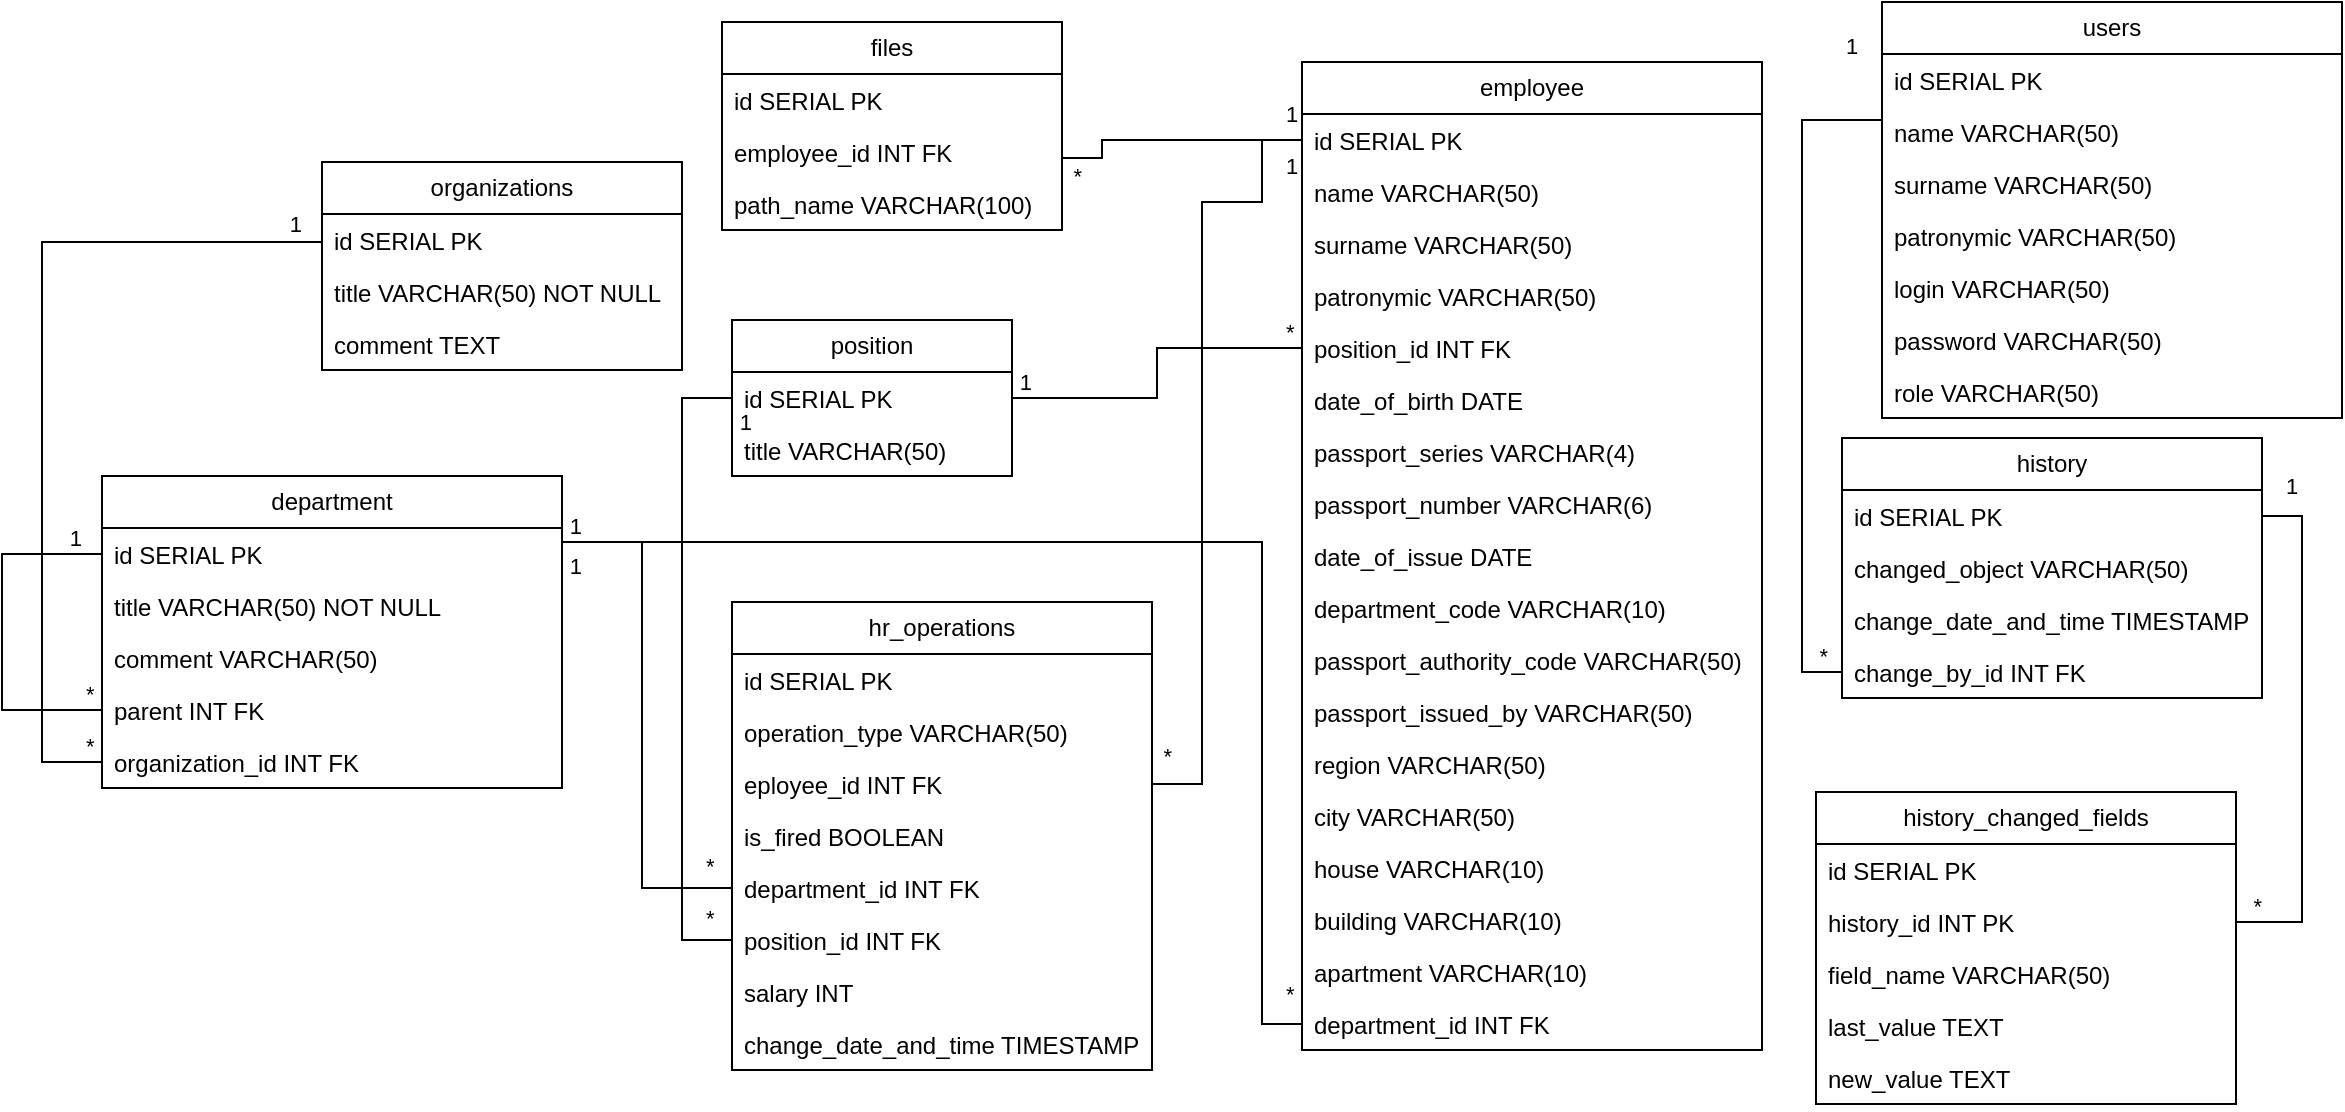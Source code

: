 <mxfile version="24.8.4">
  <diagram id="Q3700qw2erzk5v5Ac9q-" name="Страница — 2">
    <mxGraphModel dx="3894" dy="3296" grid="1" gridSize="10" guides="1" tooltips="1" connect="1" arrows="1" fold="1" page="1" pageScale="1" pageWidth="827" pageHeight="1169" math="0" shadow="0">
      <root>
        <mxCell id="0" />
        <mxCell id="1" parent="0" />
        <mxCell id="ljMkYENFZzZCaW7aI6AF-1" value="organizations" style="swimlane;fontStyle=0;childLayout=stackLayout;horizontal=1;startSize=26;fillColor=none;horizontalStack=0;resizeParent=1;resizeParentMax=0;resizeLast=0;collapsible=1;marginBottom=0;whiteSpace=wrap;html=1;" parent="1" vertex="1">
          <mxGeometry x="-1170" y="-1790" width="180" height="104" as="geometry" />
        </mxCell>
        <mxCell id="ljMkYENFZzZCaW7aI6AF-2" value="id SERIAL PK" style="text;strokeColor=none;fillColor=none;align=left;verticalAlign=top;spacingLeft=4;spacingRight=4;overflow=hidden;rotatable=0;points=[[0,0.5],[1,0.5]];portConstraint=eastwest;whiteSpace=wrap;html=1;" parent="ljMkYENFZzZCaW7aI6AF-1" vertex="1">
          <mxGeometry y="26" width="180" height="26" as="geometry" />
        </mxCell>
        <mxCell id="ljMkYENFZzZCaW7aI6AF-3" value="title VARCHAR(50) NOT NULL" style="text;strokeColor=none;fillColor=none;align=left;verticalAlign=top;spacingLeft=4;spacingRight=4;overflow=hidden;rotatable=0;points=[[0,0.5],[1,0.5]];portConstraint=eastwest;whiteSpace=wrap;html=1;" parent="ljMkYENFZzZCaW7aI6AF-1" vertex="1">
          <mxGeometry y="52" width="180" height="26" as="geometry" />
        </mxCell>
        <mxCell id="ljMkYENFZzZCaW7aI6AF-4" value="comment TEXT" style="text;strokeColor=none;fillColor=none;align=left;verticalAlign=top;spacingLeft=4;spacingRight=4;overflow=hidden;rotatable=0;points=[[0,0.5],[1,0.5]];portConstraint=eastwest;whiteSpace=wrap;html=1;" parent="ljMkYENFZzZCaW7aI6AF-1" vertex="1">
          <mxGeometry y="78" width="180" height="26" as="geometry" />
        </mxCell>
        <mxCell id="ljMkYENFZzZCaW7aI6AF-5" value="department" style="swimlane;fontStyle=0;childLayout=stackLayout;horizontal=1;startSize=26;fillColor=none;horizontalStack=0;resizeParent=1;resizeParentMax=0;resizeLast=0;collapsible=1;marginBottom=0;whiteSpace=wrap;html=1;" parent="1" vertex="1">
          <mxGeometry x="-1280" y="-1633" width="230" height="156" as="geometry" />
        </mxCell>
        <mxCell id="ljMkYENFZzZCaW7aI6AF-6" value="id SERIAL PK" style="text;strokeColor=none;fillColor=none;align=left;verticalAlign=top;spacingLeft=4;spacingRight=4;overflow=hidden;rotatable=0;points=[[0,0.5],[1,0.5]];portConstraint=eastwest;whiteSpace=wrap;html=1;" parent="ljMkYENFZzZCaW7aI6AF-5" vertex="1">
          <mxGeometry y="26" width="230" height="26" as="geometry" />
        </mxCell>
        <mxCell id="ljMkYENFZzZCaW7aI6AF-7" value="title VARCHAR(50) NOT NULL" style="text;strokeColor=none;fillColor=none;align=left;verticalAlign=top;spacingLeft=4;spacingRight=4;overflow=hidden;rotatable=0;points=[[0,0.5],[1,0.5]];portConstraint=eastwest;whiteSpace=wrap;html=1;" parent="ljMkYENFZzZCaW7aI6AF-5" vertex="1">
          <mxGeometry y="52" width="230" height="26" as="geometry" />
        </mxCell>
        <mxCell id="ljMkYENFZzZCaW7aI6AF-8" value="comment VARCHAR(50)&amp;nbsp;" style="text;strokeColor=none;fillColor=none;align=left;verticalAlign=top;spacingLeft=4;spacingRight=4;overflow=hidden;rotatable=0;points=[[0,0.5],[1,0.5]];portConstraint=eastwest;whiteSpace=wrap;html=1;" parent="ljMkYENFZzZCaW7aI6AF-5" vertex="1">
          <mxGeometry y="78" width="230" height="26" as="geometry" />
        </mxCell>
        <mxCell id="ljMkYENFZzZCaW7aI6AF-9" value="parent INT FK" style="text;strokeColor=none;fillColor=none;align=left;verticalAlign=top;spacingLeft=4;spacingRight=4;overflow=hidden;rotatable=0;points=[[0,0.5],[1,0.5]];portConstraint=eastwest;whiteSpace=wrap;html=1;" parent="ljMkYENFZzZCaW7aI6AF-5" vertex="1">
          <mxGeometry y="104" width="230" height="26" as="geometry" />
        </mxCell>
        <mxCell id="ljMkYENFZzZCaW7aI6AF-10" value="organization_id INT F&lt;span style=&quot;background-color: initial;&quot;&gt;K&lt;/span&gt;" style="text;strokeColor=none;fillColor=none;align=left;verticalAlign=top;spacingLeft=4;spacingRight=4;overflow=hidden;rotatable=0;points=[[0,0.5],[1,0.5]];portConstraint=eastwest;whiteSpace=wrap;html=1;" parent="ljMkYENFZzZCaW7aI6AF-5" vertex="1">
          <mxGeometry y="130" width="230" height="26" as="geometry" />
        </mxCell>
        <mxCell id="ljMkYENFZzZCaW7aI6AF-136" value="" style="endArrow=none;html=1;edgeStyle=orthogonalEdgeStyle;rounded=0;exitX=0;exitY=0.5;exitDx=0;exitDy=0;entryX=0;entryY=0.5;entryDx=0;entryDy=0;" parent="ljMkYENFZzZCaW7aI6AF-5" source="ljMkYENFZzZCaW7aI6AF-9" target="ljMkYENFZzZCaW7aI6AF-6" edge="1">
          <mxGeometry relative="1" as="geometry">
            <mxPoint x="-110.03" y="174" as="sourcePoint" />
            <mxPoint x="-40" y="-220" as="targetPoint" />
            <Array as="points">
              <mxPoint x="-50" y="117" />
              <mxPoint x="-50" y="39" />
            </Array>
          </mxGeometry>
        </mxCell>
        <mxCell id="ljMkYENFZzZCaW7aI6AF-137" value="*" style="edgeLabel;resizable=0;html=1;align=left;verticalAlign=bottom;" parent="ljMkYENFZzZCaW7aI6AF-136" connectable="0" vertex="1">
          <mxGeometry x="-1" relative="1" as="geometry">
            <mxPoint x="-10" as="offset" />
          </mxGeometry>
        </mxCell>
        <mxCell id="ljMkYENFZzZCaW7aI6AF-138" value="1" style="edgeLabel;resizable=0;html=1;align=right;verticalAlign=bottom;" parent="ljMkYENFZzZCaW7aI6AF-136" connectable="0" vertex="1">
          <mxGeometry x="1" relative="1" as="geometry">
            <mxPoint x="-10" as="offset" />
          </mxGeometry>
        </mxCell>
        <mxCell id="ljMkYENFZzZCaW7aI6AF-11" value="position" style="swimlane;fontStyle=0;childLayout=stackLayout;horizontal=1;startSize=26;fillColor=none;horizontalStack=0;resizeParent=1;resizeParentMax=0;resizeLast=0;collapsible=1;marginBottom=0;whiteSpace=wrap;html=1;" parent="1" vertex="1">
          <mxGeometry x="-965" y="-1711" width="140" height="78" as="geometry" />
        </mxCell>
        <mxCell id="ljMkYENFZzZCaW7aI6AF-12" value="id SERIAL PK" style="text;strokeColor=none;fillColor=none;align=left;verticalAlign=top;spacingLeft=4;spacingRight=4;overflow=hidden;rotatable=0;points=[[0,0.5],[1,0.5]];portConstraint=eastwest;whiteSpace=wrap;html=1;" parent="ljMkYENFZzZCaW7aI6AF-11" vertex="1">
          <mxGeometry y="26" width="140" height="26" as="geometry" />
        </mxCell>
        <mxCell id="ljMkYENFZzZCaW7aI6AF-13" value="title VARCHAR(50)" style="text;strokeColor=none;fillColor=none;align=left;verticalAlign=top;spacingLeft=4;spacingRight=4;overflow=hidden;rotatable=0;points=[[0,0.5],[1,0.5]];portConstraint=eastwest;whiteSpace=wrap;html=1;" parent="ljMkYENFZzZCaW7aI6AF-11" vertex="1">
          <mxGeometry y="52" width="140" height="26" as="geometry" />
        </mxCell>
        <mxCell id="ljMkYENFZzZCaW7aI6AF-14" value="employee" style="swimlane;fontStyle=0;childLayout=stackLayout;horizontal=1;startSize=26;fillColor=none;horizontalStack=0;resizeParent=1;resizeParentMax=0;resizeLast=0;collapsible=1;marginBottom=0;whiteSpace=wrap;html=1;" parent="1" vertex="1">
          <mxGeometry x="-680" y="-1840" width="230" height="494" as="geometry" />
        </mxCell>
        <mxCell id="ljMkYENFZzZCaW7aI6AF-15" value="id SERIAL PK" style="text;strokeColor=none;fillColor=none;align=left;verticalAlign=top;spacingLeft=4;spacingRight=4;overflow=hidden;rotatable=0;points=[[0,0.5],[1,0.5]];portConstraint=eastwest;whiteSpace=wrap;html=1;" parent="ljMkYENFZzZCaW7aI6AF-14" vertex="1">
          <mxGeometry y="26" width="230" height="26" as="geometry" />
        </mxCell>
        <mxCell id="ljMkYENFZzZCaW7aI6AF-17" value="name VARCHAR(50)" style="text;strokeColor=none;fillColor=none;align=left;verticalAlign=top;spacingLeft=4;spacingRight=4;overflow=hidden;rotatable=0;points=[[0,0.5],[1,0.5]];portConstraint=eastwest;whiteSpace=wrap;html=1;" parent="ljMkYENFZzZCaW7aI6AF-14" vertex="1">
          <mxGeometry y="52" width="230" height="26" as="geometry" />
        </mxCell>
        <mxCell id="ljMkYENFZzZCaW7aI6AF-16" value="surname VARCHAR(50)" style="text;strokeColor=none;fillColor=none;align=left;verticalAlign=top;spacingLeft=4;spacingRight=4;overflow=hidden;rotatable=0;points=[[0,0.5],[1,0.5]];portConstraint=eastwest;whiteSpace=wrap;html=1;" parent="ljMkYENFZzZCaW7aI6AF-14" vertex="1">
          <mxGeometry y="78" width="230" height="26" as="geometry" />
        </mxCell>
        <mxCell id="ljMkYENFZzZCaW7aI6AF-18" value="patronymic VARCHAR(50)" style="text;strokeColor=none;fillColor=none;align=left;verticalAlign=top;spacingLeft=4;spacingRight=4;overflow=hidden;rotatable=0;points=[[0,0.5],[1,0.5]];portConstraint=eastwest;whiteSpace=wrap;html=1;" parent="ljMkYENFZzZCaW7aI6AF-14" vertex="1">
          <mxGeometry y="104" width="230" height="26" as="geometry" />
        </mxCell>
        <mxCell id="ljMkYENFZzZCaW7aI6AF-19" value="position_id INT FK" style="text;strokeColor=none;fillColor=none;align=left;verticalAlign=top;spacingLeft=4;spacingRight=4;overflow=hidden;rotatable=0;points=[[0,0.5],[1,0.5]];portConstraint=eastwest;whiteSpace=wrap;html=1;" parent="ljMkYENFZzZCaW7aI6AF-14" vertex="1">
          <mxGeometry y="130" width="230" height="26" as="geometry" />
        </mxCell>
        <mxCell id="ljMkYENFZzZCaW7aI6AF-20" value="date_of_birth DATE" style="text;strokeColor=none;fillColor=none;align=left;verticalAlign=top;spacingLeft=4;spacingRight=4;overflow=hidden;rotatable=0;points=[[0,0.5],[1,0.5]];portConstraint=eastwest;whiteSpace=wrap;html=1;" parent="ljMkYENFZzZCaW7aI6AF-14" vertex="1">
          <mxGeometry y="156" width="230" height="26" as="geometry" />
        </mxCell>
        <mxCell id="ljMkYENFZzZCaW7aI6AF-21" value="passport_series VARCHAR(4)" style="text;strokeColor=none;fillColor=none;align=left;verticalAlign=top;spacingLeft=4;spacingRight=4;overflow=hidden;rotatable=0;points=[[0,0.5],[1,0.5]];portConstraint=eastwest;whiteSpace=wrap;html=1;" parent="ljMkYENFZzZCaW7aI6AF-14" vertex="1">
          <mxGeometry y="182" width="230" height="26" as="geometry" />
        </mxCell>
        <mxCell id="ljMkYENFZzZCaW7aI6AF-22" value="passport_number VARCHAR(6)" style="text;strokeColor=none;fillColor=none;align=left;verticalAlign=top;spacingLeft=4;spacingRight=4;overflow=hidden;rotatable=0;points=[[0,0.5],[1,0.5]];portConstraint=eastwest;whiteSpace=wrap;html=1;" parent="ljMkYENFZzZCaW7aI6AF-14" vertex="1">
          <mxGeometry y="208" width="230" height="26" as="geometry" />
        </mxCell>
        <mxCell id="ljMkYENFZzZCaW7aI6AF-23" value="date_of_issue DATE" style="text;strokeColor=none;fillColor=none;align=left;verticalAlign=top;spacingLeft=4;spacingRight=4;overflow=hidden;rotatable=0;points=[[0,0.5],[1,0.5]];portConstraint=eastwest;whiteSpace=wrap;html=1;" parent="ljMkYENFZzZCaW7aI6AF-14" vertex="1">
          <mxGeometry y="234" width="230" height="26" as="geometry" />
        </mxCell>
        <mxCell id="ljMkYENFZzZCaW7aI6AF-24" value="department_code VARCHAR(10)" style="text;strokeColor=none;fillColor=none;align=left;verticalAlign=top;spacingLeft=4;spacingRight=4;overflow=hidden;rotatable=0;points=[[0,0.5],[1,0.5]];portConstraint=eastwest;whiteSpace=wrap;html=1;" parent="ljMkYENFZzZCaW7aI6AF-14" vertex="1">
          <mxGeometry y="260" width="230" height="26" as="geometry" />
        </mxCell>
        <mxCell id="ljMkYENFZzZCaW7aI6AF-25" value="passport_authority_code VARCHAR(50)" style="text;strokeColor=none;fillColor=none;align=left;verticalAlign=top;spacingLeft=4;spacingRight=4;overflow=hidden;rotatable=0;points=[[0,0.5],[1,0.5]];portConstraint=eastwest;whiteSpace=wrap;html=1;" parent="ljMkYENFZzZCaW7aI6AF-14" vertex="1">
          <mxGeometry y="286" width="230" height="26" as="geometry" />
        </mxCell>
        <mxCell id="ljMkYENFZzZCaW7aI6AF-26" value="passport_issued_by VARCHAR(50)" style="text;strokeColor=none;fillColor=none;align=left;verticalAlign=top;spacingLeft=4;spacingRight=4;overflow=hidden;rotatable=0;points=[[0,0.5],[1,0.5]];portConstraint=eastwest;whiteSpace=wrap;html=1;" parent="ljMkYENFZzZCaW7aI6AF-14" vertex="1">
          <mxGeometry y="312" width="230" height="26" as="geometry" />
        </mxCell>
        <mxCell id="ljMkYENFZzZCaW7aI6AF-27" value="region VARCHAR(50)" style="text;strokeColor=none;fillColor=none;align=left;verticalAlign=top;spacingLeft=4;spacingRight=4;overflow=hidden;rotatable=0;points=[[0,0.5],[1,0.5]];portConstraint=eastwest;whiteSpace=wrap;html=1;" parent="ljMkYENFZzZCaW7aI6AF-14" vertex="1">
          <mxGeometry y="338" width="230" height="26" as="geometry" />
        </mxCell>
        <mxCell id="ljMkYENFZzZCaW7aI6AF-28" value="city VARCHAR(50)" style="text;strokeColor=none;fillColor=none;align=left;verticalAlign=top;spacingLeft=4;spacingRight=4;overflow=hidden;rotatable=0;points=[[0,0.5],[1,0.5]];portConstraint=eastwest;whiteSpace=wrap;html=1;" parent="ljMkYENFZzZCaW7aI6AF-14" vertex="1">
          <mxGeometry y="364" width="230" height="26" as="geometry" />
        </mxCell>
        <mxCell id="ljMkYENFZzZCaW7aI6AF-29" value="house VARCHAR(10)" style="text;strokeColor=none;fillColor=none;align=left;verticalAlign=top;spacingLeft=4;spacingRight=4;overflow=hidden;rotatable=0;points=[[0,0.5],[1,0.5]];portConstraint=eastwest;whiteSpace=wrap;html=1;" parent="ljMkYENFZzZCaW7aI6AF-14" vertex="1">
          <mxGeometry y="390" width="230" height="26" as="geometry" />
        </mxCell>
        <mxCell id="ljMkYENFZzZCaW7aI6AF-30" value="building VARCHAR(10)" style="text;strokeColor=none;fillColor=none;align=left;verticalAlign=top;spacingLeft=4;spacingRight=4;overflow=hidden;rotatable=0;points=[[0,0.5],[1,0.5]];portConstraint=eastwest;whiteSpace=wrap;html=1;" parent="ljMkYENFZzZCaW7aI6AF-14" vertex="1">
          <mxGeometry y="416" width="230" height="26" as="geometry" />
        </mxCell>
        <mxCell id="ljMkYENFZzZCaW7aI6AF-31" value="apartment VARCHAR(10)" style="text;strokeColor=none;fillColor=none;align=left;verticalAlign=top;spacingLeft=4;spacingRight=4;overflow=hidden;rotatable=0;points=[[0,0.5],[1,0.5]];portConstraint=eastwest;whiteSpace=wrap;html=1;" parent="ljMkYENFZzZCaW7aI6AF-14" vertex="1">
          <mxGeometry y="442" width="230" height="26" as="geometry" />
        </mxCell>
        <mxCell id="ljMkYENFZzZCaW7aI6AF-33" value="department_id INT FK" style="text;strokeColor=none;fillColor=none;align=left;verticalAlign=top;spacingLeft=4;spacingRight=4;overflow=hidden;rotatable=0;points=[[0,0.5],[1,0.5]];portConstraint=eastwest;whiteSpace=wrap;html=1;" parent="ljMkYENFZzZCaW7aI6AF-14" vertex="1">
          <mxGeometry y="468" width="230" height="26" as="geometry" />
        </mxCell>
        <mxCell id="ljMkYENFZzZCaW7aI6AF-36" value="hr_operations" style="swimlane;fontStyle=0;childLayout=stackLayout;horizontal=1;startSize=26;fillColor=none;horizontalStack=0;resizeParent=1;resizeParentMax=0;resizeLast=0;collapsible=1;marginBottom=0;whiteSpace=wrap;html=1;" parent="1" vertex="1">
          <mxGeometry x="-965" y="-1570" width="210" height="234" as="geometry" />
        </mxCell>
        <mxCell id="ljMkYENFZzZCaW7aI6AF-37" value="id SERIAL PK" style="text;strokeColor=none;fillColor=none;align=left;verticalAlign=top;spacingLeft=4;spacingRight=4;overflow=hidden;rotatable=0;points=[[0,0.5],[1,0.5]];portConstraint=eastwest;whiteSpace=wrap;html=1;" parent="ljMkYENFZzZCaW7aI6AF-36" vertex="1">
          <mxGeometry y="26" width="210" height="26" as="geometry" />
        </mxCell>
        <mxCell id="ljMkYENFZzZCaW7aI6AF-140" value="operation_type VARCHAR(50)" style="text;strokeColor=none;fillColor=none;align=left;verticalAlign=top;spacingLeft=4;spacingRight=4;overflow=hidden;rotatable=0;points=[[0,0.5],[1,0.5]];portConstraint=eastwest;whiteSpace=wrap;html=1;" parent="ljMkYENFZzZCaW7aI6AF-36" vertex="1">
          <mxGeometry y="52" width="210" height="26" as="geometry" />
        </mxCell>
        <mxCell id="fJwojF4uo3lJMWS2JPwV-10" value="eployee_id INT FK" style="text;strokeColor=none;fillColor=none;align=left;verticalAlign=top;spacingLeft=4;spacingRight=4;overflow=hidden;rotatable=0;points=[[0,0.5],[1,0.5]];portConstraint=eastwest;whiteSpace=wrap;html=1;" parent="ljMkYENFZzZCaW7aI6AF-36" vertex="1">
          <mxGeometry y="78" width="210" height="26" as="geometry" />
        </mxCell>
        <mxCell id="fJwojF4uo3lJMWS2JPwV-16" value="is_fired BOOLEAN" style="text;strokeColor=none;fillColor=none;align=left;verticalAlign=top;spacingLeft=4;spacingRight=4;overflow=hidden;rotatable=0;points=[[0,0.5],[1,0.5]];portConstraint=eastwest;whiteSpace=wrap;html=1;" parent="ljMkYENFZzZCaW7aI6AF-36" vertex="1">
          <mxGeometry y="104" width="210" height="26" as="geometry" />
        </mxCell>
        <mxCell id="ljMkYENFZzZCaW7aI6AF-94" value="department_id INT F&lt;span style=&quot;background-color: initial;&quot;&gt;K&lt;/span&gt;" style="text;strokeColor=none;fillColor=none;align=left;verticalAlign=top;spacingLeft=4;spacingRight=4;overflow=hidden;rotatable=0;points=[[0,0.5],[1,0.5]];portConstraint=eastwest;whiteSpace=wrap;html=1;" parent="ljMkYENFZzZCaW7aI6AF-36" vertex="1">
          <mxGeometry y="130" width="210" height="26" as="geometry" />
        </mxCell>
        <mxCell id="fJwojF4uo3lJMWS2JPwV-8" value="position_id INT F&lt;span style=&quot;background-color: initial;&quot;&gt;K&lt;/span&gt;" style="text;strokeColor=none;fillColor=none;align=left;verticalAlign=top;spacingLeft=4;spacingRight=4;overflow=hidden;rotatable=0;points=[[0,0.5],[1,0.5]];portConstraint=eastwest;whiteSpace=wrap;html=1;" parent="ljMkYENFZzZCaW7aI6AF-36" vertex="1">
          <mxGeometry y="156" width="210" height="26" as="geometry" />
        </mxCell>
        <mxCell id="fJwojF4uo3lJMWS2JPwV-9" value="salary INT" style="text;strokeColor=none;fillColor=none;align=left;verticalAlign=top;spacingLeft=4;spacingRight=4;overflow=hidden;rotatable=0;points=[[0,0.5],[1,0.5]];portConstraint=eastwest;whiteSpace=wrap;html=1;" parent="ljMkYENFZzZCaW7aI6AF-36" vertex="1">
          <mxGeometry y="182" width="210" height="26" as="geometry" />
        </mxCell>
        <mxCell id="fJwojF4uo3lJMWS2JPwV-13" value="" style="endArrow=none;html=1;edgeStyle=orthogonalEdgeStyle;rounded=0;exitX=0;exitY=0.5;exitDx=0;exitDy=0;" parent="ljMkYENFZzZCaW7aI6AF-36" source="ljMkYENFZzZCaW7aI6AF-94" edge="1">
          <mxGeometry relative="1" as="geometry">
            <mxPoint x="255" y="443" as="sourcePoint" />
            <mxPoint x="-85" y="-30" as="targetPoint" />
            <Array as="points">
              <mxPoint x="-45" y="143" />
              <mxPoint x="-45" y="-30" />
            </Array>
          </mxGeometry>
        </mxCell>
        <mxCell id="fJwojF4uo3lJMWS2JPwV-14" value="*" style="edgeLabel;resizable=0;html=1;align=left;verticalAlign=bottom;" parent="fJwojF4uo3lJMWS2JPwV-13" connectable="0" vertex="1">
          <mxGeometry x="-1" relative="1" as="geometry">
            <mxPoint x="-15" y="-3" as="offset" />
          </mxGeometry>
        </mxCell>
        <mxCell id="fJwojF4uo3lJMWS2JPwV-15" value="1" style="edgeLabel;resizable=0;html=1;align=right;verticalAlign=bottom;" parent="fJwojF4uo3lJMWS2JPwV-13" connectable="0" vertex="1">
          <mxGeometry x="1" relative="1" as="geometry">
            <mxPoint x="10" y="20" as="offset" />
          </mxGeometry>
        </mxCell>
        <mxCell id="fJwojF4uo3lJMWS2JPwV-11" value="change_date_and_time TIMESTAMP" style="text;strokeColor=none;fillColor=none;align=left;verticalAlign=top;spacingLeft=4;spacingRight=4;overflow=hidden;rotatable=0;points=[[0,0.5],[1,0.5]];portConstraint=eastwest;whiteSpace=wrap;html=1;" parent="ljMkYENFZzZCaW7aI6AF-36" vertex="1">
          <mxGeometry y="208" width="210" height="26" as="geometry" />
        </mxCell>
        <mxCell id="ljMkYENFZzZCaW7aI6AF-42" value="files" style="swimlane;fontStyle=0;childLayout=stackLayout;horizontal=1;startSize=26;fillColor=none;horizontalStack=0;resizeParent=1;resizeParentMax=0;resizeLast=0;collapsible=1;marginBottom=0;whiteSpace=wrap;html=1;" parent="1" vertex="1">
          <mxGeometry x="-970" y="-1860" width="170" height="104" as="geometry" />
        </mxCell>
        <mxCell id="ljMkYENFZzZCaW7aI6AF-43" value="id SERIAL PK" style="text;strokeColor=none;fillColor=none;align=left;verticalAlign=top;spacingLeft=4;spacingRight=4;overflow=hidden;rotatable=0;points=[[0,0.5],[1,0.5]];portConstraint=eastwest;whiteSpace=wrap;html=1;" parent="ljMkYENFZzZCaW7aI6AF-42" vertex="1">
          <mxGeometry y="26" width="170" height="26" as="geometry" />
        </mxCell>
        <mxCell id="ljMkYENFZzZCaW7aI6AF-44" value="employee_id INT FK" style="text;strokeColor=none;fillColor=none;align=left;verticalAlign=top;spacingLeft=4;spacingRight=4;overflow=hidden;rotatable=0;points=[[0,0.5],[1,0.5]];portConstraint=eastwest;whiteSpace=wrap;html=1;" parent="ljMkYENFZzZCaW7aI6AF-42" vertex="1">
          <mxGeometry y="52" width="170" height="26" as="geometry" />
        </mxCell>
        <mxCell id="ljMkYENFZzZCaW7aI6AF-142" value="path_name VARCHAR(100)&amp;nbsp;" style="text;strokeColor=none;fillColor=none;align=left;verticalAlign=top;spacingLeft=4;spacingRight=4;overflow=hidden;rotatable=0;points=[[0,0.5],[1,0.5]];portConstraint=eastwest;whiteSpace=wrap;html=1;" parent="ljMkYENFZzZCaW7aI6AF-42" vertex="1">
          <mxGeometry y="78" width="170" height="26" as="geometry" />
        </mxCell>
        <mxCell id="ljMkYENFZzZCaW7aI6AF-45" value="history" style="swimlane;fontStyle=0;childLayout=stackLayout;horizontal=1;startSize=26;fillColor=none;horizontalStack=0;resizeParent=1;resizeParentMax=0;resizeLast=0;collapsible=1;marginBottom=0;whiteSpace=wrap;html=1;direction=east;" parent="1" vertex="1">
          <mxGeometry x="-410" y="-1652" width="210" height="130" as="geometry" />
        </mxCell>
        <mxCell id="ljMkYENFZzZCaW7aI6AF-46" value="id SERIAL PK" style="text;strokeColor=none;fillColor=none;align=left;verticalAlign=top;spacingLeft=4;spacingRight=4;overflow=hidden;rotatable=0;points=[[0,0.5],[1,0.5]];portConstraint=eastwest;whiteSpace=wrap;html=1;" parent="ljMkYENFZzZCaW7aI6AF-45" vertex="1">
          <mxGeometry y="26" width="210" height="26" as="geometry" />
        </mxCell>
        <mxCell id="ljMkYENFZzZCaW7aI6AF-143" value="changed_object VARCHAR(50)" style="text;strokeColor=none;fillColor=none;align=left;verticalAlign=top;spacingLeft=4;spacingRight=4;overflow=hidden;rotatable=0;points=[[0,0.5],[1,0.5]];portConstraint=eastwest;whiteSpace=wrap;html=1;" parent="ljMkYENFZzZCaW7aI6AF-45" vertex="1">
          <mxGeometry y="52" width="210" height="26" as="geometry" />
        </mxCell>
        <mxCell id="ljMkYENFZzZCaW7aI6AF-47" value="change_date_and_time TIMESTAMP" style="text;strokeColor=none;fillColor=none;align=left;verticalAlign=top;spacingLeft=4;spacingRight=4;overflow=hidden;rotatable=0;points=[[0,0.5],[1,0.5]];portConstraint=eastwest;whiteSpace=wrap;html=1;" parent="ljMkYENFZzZCaW7aI6AF-45" vertex="1">
          <mxGeometry y="78" width="210" height="26" as="geometry" />
        </mxCell>
        <mxCell id="ljMkYENFZzZCaW7aI6AF-48" value="change_by_id INT FK" style="text;strokeColor=none;fillColor=none;align=left;verticalAlign=top;spacingLeft=4;spacingRight=4;overflow=hidden;rotatable=0;points=[[0,0.5],[1,0.5]];portConstraint=eastwest;whiteSpace=wrap;html=1;" parent="ljMkYENFZzZCaW7aI6AF-45" vertex="1">
          <mxGeometry y="104" width="210" height="26" as="geometry" />
        </mxCell>
        <mxCell id="ljMkYENFZzZCaW7aI6AF-59" value="" style="endArrow=none;html=1;edgeStyle=orthogonalEdgeStyle;rounded=0;exitX=0;exitY=0.5;exitDx=0;exitDy=0;entryX=1;entryY=0.5;entryDx=0;entryDy=0;" parent="1" source="ljMkYENFZzZCaW7aI6AF-19" target="ljMkYENFZzZCaW7aI6AF-12" edge="1">
          <mxGeometry relative="1" as="geometry">
            <mxPoint x="-1010" y="-1725" as="sourcePoint" />
            <mxPoint x="-800" y="-1840" as="targetPoint" />
          </mxGeometry>
        </mxCell>
        <mxCell id="ljMkYENFZzZCaW7aI6AF-60" value="*" style="edgeLabel;resizable=0;html=1;align=left;verticalAlign=bottom;" parent="ljMkYENFZzZCaW7aI6AF-59" connectable="0" vertex="1">
          <mxGeometry x="-1" relative="1" as="geometry">
            <mxPoint x="-10" as="offset" />
          </mxGeometry>
        </mxCell>
        <mxCell id="ljMkYENFZzZCaW7aI6AF-61" value="1" style="edgeLabel;resizable=0;html=1;align=right;verticalAlign=bottom;" parent="ljMkYENFZzZCaW7aI6AF-59" connectable="0" vertex="1">
          <mxGeometry x="1" relative="1" as="geometry">
            <mxPoint x="10" as="offset" />
          </mxGeometry>
        </mxCell>
        <mxCell id="ljMkYENFZzZCaW7aI6AF-71" value="" style="endArrow=none;html=1;edgeStyle=orthogonalEdgeStyle;rounded=0;exitX=0;exitY=0.5;exitDx=0;exitDy=0;entryX=1;entryY=0.5;entryDx=0;entryDy=0;" parent="1" source="ljMkYENFZzZCaW7aI6AF-33" target="ljMkYENFZzZCaW7aI6AF-6" edge="1">
          <mxGeometry relative="1" as="geometry">
            <mxPoint x="-870" y="-1573" as="sourcePoint" />
            <mxPoint x="-970" y="-1570" as="targetPoint" />
            <Array as="points">
              <mxPoint x="-700" y="-1359" />
              <mxPoint x="-700" y="-1600" />
              <mxPoint x="-1050" y="-1600" />
            </Array>
          </mxGeometry>
        </mxCell>
        <mxCell id="ljMkYENFZzZCaW7aI6AF-72" value="*" style="edgeLabel;resizable=0;html=1;align=left;verticalAlign=bottom;" parent="ljMkYENFZzZCaW7aI6AF-71" connectable="0" vertex="1">
          <mxGeometry x="-1" relative="1" as="geometry">
            <mxPoint x="-10" y="-7" as="offset" />
          </mxGeometry>
        </mxCell>
        <mxCell id="ljMkYENFZzZCaW7aI6AF-73" value="1" style="edgeLabel;resizable=0;html=1;align=right;verticalAlign=bottom;" parent="ljMkYENFZzZCaW7aI6AF-71" connectable="0" vertex="1">
          <mxGeometry x="1" relative="1" as="geometry">
            <mxPoint x="10" y="-6" as="offset" />
          </mxGeometry>
        </mxCell>
        <mxCell id="ljMkYENFZzZCaW7aI6AF-83" value="" style="endArrow=none;html=1;edgeStyle=orthogonalEdgeStyle;rounded=0;entryX=0;entryY=0.5;entryDx=0;entryDy=0;exitX=0;exitY=0.5;exitDx=0;exitDy=0;" parent="1" source="ljMkYENFZzZCaW7aI6AF-10" target="ljMkYENFZzZCaW7aI6AF-2" edge="1">
          <mxGeometry relative="1" as="geometry">
            <mxPoint x="-1390" y="-1583" as="sourcePoint" />
            <mxPoint x="-1480" y="-1520" as="targetPoint" />
            <Array as="points">
              <mxPoint x="-1310" y="-1490" />
              <mxPoint x="-1310" y="-1750" />
              <mxPoint x="-1170" y="-1750" />
            </Array>
          </mxGeometry>
        </mxCell>
        <mxCell id="ljMkYENFZzZCaW7aI6AF-84" value="*" style="edgeLabel;resizable=0;html=1;align=left;verticalAlign=bottom;" parent="ljMkYENFZzZCaW7aI6AF-83" connectable="0" vertex="1">
          <mxGeometry x="-1" relative="1" as="geometry">
            <mxPoint x="-10" as="offset" />
          </mxGeometry>
        </mxCell>
        <mxCell id="ljMkYENFZzZCaW7aI6AF-85" value="1" style="edgeLabel;resizable=0;html=1;align=right;verticalAlign=bottom;" parent="ljMkYENFZzZCaW7aI6AF-83" connectable="0" vertex="1">
          <mxGeometry x="1" relative="1" as="geometry">
            <mxPoint x="-10" as="offset" />
          </mxGeometry>
        </mxCell>
        <mxCell id="ljMkYENFZzZCaW7aI6AF-117" value="" style="endArrow=none;html=1;edgeStyle=orthogonalEdgeStyle;rounded=0;entryX=1;entryY=0.5;entryDx=0;entryDy=0;exitX=0;exitY=0.5;exitDx=0;exitDy=0;" parent="1" source="ljMkYENFZzZCaW7aI6AF-15" target="ljMkYENFZzZCaW7aI6AF-44" edge="1">
          <mxGeometry relative="1" as="geometry">
            <mxPoint x="-700.44" y="-1475.334" as="sourcePoint" />
            <mxPoint x="-780" y="-1535" as="targetPoint" />
            <Array as="points">
              <mxPoint x="-780" y="-1801" />
              <mxPoint x="-780" y="-1792" />
            </Array>
          </mxGeometry>
        </mxCell>
        <mxCell id="ljMkYENFZzZCaW7aI6AF-118" value="1" style="edgeLabel;resizable=0;html=1;align=left;verticalAlign=bottom;" parent="ljMkYENFZzZCaW7aI6AF-117" connectable="0" vertex="1">
          <mxGeometry x="-1" relative="1" as="geometry">
            <mxPoint x="-10" y="-5" as="offset" />
          </mxGeometry>
        </mxCell>
        <mxCell id="ljMkYENFZzZCaW7aI6AF-119" value="*" style="edgeLabel;resizable=0;html=1;align=right;verticalAlign=bottom;" parent="ljMkYENFZzZCaW7aI6AF-117" connectable="0" vertex="1">
          <mxGeometry x="1" relative="1" as="geometry">
            <mxPoint x="10" y="20" as="offset" />
          </mxGeometry>
        </mxCell>
        <mxCell id="fJwojF4uo3lJMWS2JPwV-3" value="" style="endArrow=none;html=1;edgeStyle=orthogonalEdgeStyle;rounded=0;entryX=0;entryY=0.5;entryDx=0;entryDy=0;exitX=0;exitY=0.5;exitDx=0;exitDy=0;" parent="1" source="fJwojF4uo3lJMWS2JPwV-22" target="ljMkYENFZzZCaW7aI6AF-48" edge="1">
          <mxGeometry relative="1" as="geometry">
            <mxPoint x="-410" y="-1810" as="sourcePoint" />
            <mxPoint x="-1280" y="-1312" as="targetPoint" />
            <Array as="points">
              <mxPoint x="-430" y="-1811" />
              <mxPoint x="-430" y="-1535" />
            </Array>
          </mxGeometry>
        </mxCell>
        <mxCell id="fJwojF4uo3lJMWS2JPwV-4" value="1" style="edgeLabel;resizable=0;html=1;align=left;verticalAlign=bottom;" parent="fJwojF4uo3lJMWS2JPwV-3" connectable="0" vertex="1">
          <mxGeometry x="-1" relative="1" as="geometry">
            <mxPoint x="-20" y="-9" as="offset" />
          </mxGeometry>
        </mxCell>
        <mxCell id="fJwojF4uo3lJMWS2JPwV-5" value="*" style="edgeLabel;resizable=0;html=1;align=right;verticalAlign=bottom;" parent="fJwojF4uo3lJMWS2JPwV-3" connectable="0" vertex="1">
          <mxGeometry x="1" relative="1" as="geometry">
            <mxPoint x="-7" as="offset" />
          </mxGeometry>
        </mxCell>
        <mxCell id="fJwojF4uo3lJMWS2JPwV-21" value="users" style="swimlane;fontStyle=0;childLayout=stackLayout;horizontal=1;startSize=26;fillColor=none;horizontalStack=0;resizeParent=1;resizeParentMax=0;resizeLast=0;collapsible=1;marginBottom=0;whiteSpace=wrap;html=1;direction=east;" parent="1" vertex="1">
          <mxGeometry x="-390" y="-1870" width="230" height="208" as="geometry" />
        </mxCell>
        <mxCell id="fJwojF4uo3lJMWS2JPwV-22" value="id SERIAL PK" style="text;strokeColor=none;fillColor=none;align=left;verticalAlign=top;spacingLeft=4;spacingRight=4;overflow=hidden;rotatable=0;points=[[0,0.5],[1,0.5]];portConstraint=eastwest;whiteSpace=wrap;html=1;" parent="fJwojF4uo3lJMWS2JPwV-21" vertex="1">
          <mxGeometry y="26" width="230" height="26" as="geometry" />
        </mxCell>
        <mxCell id="o4lQjG5ljFQk4gjumeXX-1" value="name VARCHAR(50)" style="text;strokeColor=none;fillColor=none;align=left;verticalAlign=top;spacingLeft=4;spacingRight=4;overflow=hidden;rotatable=0;points=[[0,0.5],[1,0.5]];portConstraint=eastwest;whiteSpace=wrap;html=1;" vertex="1" parent="fJwojF4uo3lJMWS2JPwV-21">
          <mxGeometry y="52" width="230" height="26" as="geometry" />
        </mxCell>
        <mxCell id="o4lQjG5ljFQk4gjumeXX-2" value="surname VARCHAR(50)" style="text;strokeColor=none;fillColor=none;align=left;verticalAlign=top;spacingLeft=4;spacingRight=4;overflow=hidden;rotatable=0;points=[[0,0.5],[1,0.5]];portConstraint=eastwest;whiteSpace=wrap;html=1;" vertex="1" parent="fJwojF4uo3lJMWS2JPwV-21">
          <mxGeometry y="78" width="230" height="26" as="geometry" />
        </mxCell>
        <mxCell id="o4lQjG5ljFQk4gjumeXX-3" value="patronymic VARCHAR(50)" style="text;strokeColor=none;fillColor=none;align=left;verticalAlign=top;spacingLeft=4;spacingRight=4;overflow=hidden;rotatable=0;points=[[0,0.5],[1,0.5]];portConstraint=eastwest;whiteSpace=wrap;html=1;" vertex="1" parent="fJwojF4uo3lJMWS2JPwV-21">
          <mxGeometry y="104" width="230" height="26" as="geometry" />
        </mxCell>
        <mxCell id="o4lQjG5ljFQk4gjumeXX-4" value="login VARCHAR(50)" style="text;strokeColor=none;fillColor=none;align=left;verticalAlign=top;spacingLeft=4;spacingRight=4;overflow=hidden;rotatable=0;points=[[0,0.5],[1,0.5]];portConstraint=eastwest;whiteSpace=wrap;html=1;" vertex="1" parent="fJwojF4uo3lJMWS2JPwV-21">
          <mxGeometry y="130" width="230" height="26" as="geometry" />
        </mxCell>
        <mxCell id="o4lQjG5ljFQk4gjumeXX-5" value="password VARCHAR(50)" style="text;strokeColor=none;fillColor=none;align=left;verticalAlign=top;spacingLeft=4;spacingRight=4;overflow=hidden;rotatable=0;points=[[0,0.5],[1,0.5]];portConstraint=eastwest;whiteSpace=wrap;html=1;" vertex="1" parent="fJwojF4uo3lJMWS2JPwV-21">
          <mxGeometry y="156" width="230" height="26" as="geometry" />
        </mxCell>
        <mxCell id="fJwojF4uo3lJMWS2JPwV-23" value="role VARCHAR(50)" style="text;strokeColor=none;fillColor=none;align=left;verticalAlign=top;spacingLeft=4;spacingRight=4;overflow=hidden;rotatable=0;points=[[0,0.5],[1,0.5]];portConstraint=eastwest;whiteSpace=wrap;html=1;" parent="fJwojF4uo3lJMWS2JPwV-21" vertex="1">
          <mxGeometry y="182" width="230" height="26" as="geometry" />
        </mxCell>
        <mxCell id="fJwojF4uo3lJMWS2JPwV-30" value="" style="endArrow=none;html=1;edgeStyle=orthogonalEdgeStyle;rounded=0;entryX=1;entryY=0.5;entryDx=0;entryDy=0;exitX=0;exitY=0.5;exitDx=0;exitDy=0;" parent="1" source="ljMkYENFZzZCaW7aI6AF-15" target="fJwojF4uo3lJMWS2JPwV-10" edge="1">
          <mxGeometry relative="1" as="geometry">
            <mxPoint x="-680" y="-1800" as="sourcePoint" />
            <mxPoint x="-730" y="-1548" as="targetPoint" />
            <Array as="points">
              <mxPoint x="-700" y="-1801" />
              <mxPoint x="-700" y="-1770" />
              <mxPoint x="-730" y="-1770" />
              <mxPoint x="-730" y="-1479" />
            </Array>
          </mxGeometry>
        </mxCell>
        <mxCell id="fJwojF4uo3lJMWS2JPwV-31" value="1" style="edgeLabel;resizable=0;html=1;align=left;verticalAlign=bottom;" parent="fJwojF4uo3lJMWS2JPwV-30" connectable="0" vertex="1">
          <mxGeometry x="-1" relative="1" as="geometry">
            <mxPoint x="-10" y="21" as="offset" />
          </mxGeometry>
        </mxCell>
        <mxCell id="fJwojF4uo3lJMWS2JPwV-32" value="*" style="edgeLabel;resizable=0;html=1;align=right;verticalAlign=bottom;" parent="fJwojF4uo3lJMWS2JPwV-30" connectable="0" vertex="1">
          <mxGeometry x="1" relative="1" as="geometry">
            <mxPoint x="10" y="-6" as="offset" />
          </mxGeometry>
        </mxCell>
        <mxCell id="fJwojF4uo3lJMWS2JPwV-46" value="history_changed_fields" style="swimlane;fontStyle=0;childLayout=stackLayout;horizontal=1;startSize=26;fillColor=none;horizontalStack=0;resizeParent=1;resizeParentMax=0;resizeLast=0;collapsible=1;marginBottom=0;whiteSpace=wrap;html=1;direction=east;" parent="1" vertex="1">
          <mxGeometry x="-423" y="-1475" width="210" height="156" as="geometry" />
        </mxCell>
        <mxCell id="fJwojF4uo3lJMWS2JPwV-47" value="id SERIAL PK" style="text;strokeColor=none;fillColor=none;align=left;verticalAlign=top;spacingLeft=4;spacingRight=4;overflow=hidden;rotatable=0;points=[[0,0.5],[1,0.5]];portConstraint=eastwest;whiteSpace=wrap;html=1;" parent="fJwojF4uo3lJMWS2JPwV-46" vertex="1">
          <mxGeometry y="26" width="210" height="26" as="geometry" />
        </mxCell>
        <mxCell id="fJwojF4uo3lJMWS2JPwV-48" value="history_id INT PK" style="text;strokeColor=none;fillColor=none;align=left;verticalAlign=top;spacingLeft=4;spacingRight=4;overflow=hidden;rotatable=0;points=[[0,0.5],[1,0.5]];portConstraint=eastwest;whiteSpace=wrap;html=1;" parent="fJwojF4uo3lJMWS2JPwV-46" vertex="1">
          <mxGeometry y="52" width="210" height="26" as="geometry" />
        </mxCell>
        <mxCell id="fJwojF4uo3lJMWS2JPwV-49" value="field_name VARCHAR(50)" style="text;strokeColor=none;fillColor=none;align=left;verticalAlign=top;spacingLeft=4;spacingRight=4;overflow=hidden;rotatable=0;points=[[0,0.5],[1,0.5]];portConstraint=eastwest;whiteSpace=wrap;html=1;" parent="fJwojF4uo3lJMWS2JPwV-46" vertex="1">
          <mxGeometry y="78" width="210" height="26" as="geometry" />
        </mxCell>
        <mxCell id="fJwojF4uo3lJMWS2JPwV-50" value="last_value TEXT" style="text;strokeColor=none;fillColor=none;align=left;verticalAlign=top;spacingLeft=4;spacingRight=4;overflow=hidden;rotatable=0;points=[[0,0.5],[1,0.5]];portConstraint=eastwest;whiteSpace=wrap;html=1;" parent="fJwojF4uo3lJMWS2JPwV-46" vertex="1">
          <mxGeometry y="104" width="210" height="26" as="geometry" />
        </mxCell>
        <mxCell id="fJwojF4uo3lJMWS2JPwV-51" value="new_value TEXT" style="text;strokeColor=none;fillColor=none;align=left;verticalAlign=top;spacingLeft=4;spacingRight=4;overflow=hidden;rotatable=0;points=[[0,0.5],[1,0.5]];portConstraint=eastwest;whiteSpace=wrap;html=1;" parent="fJwojF4uo3lJMWS2JPwV-46" vertex="1">
          <mxGeometry y="130" width="210" height="26" as="geometry" />
        </mxCell>
        <mxCell id="fJwojF4uo3lJMWS2JPwV-52" value="" style="endArrow=none;html=1;edgeStyle=orthogonalEdgeStyle;rounded=0;exitX=1;exitY=0.5;exitDx=0;exitDy=0;entryX=1;entryY=0.5;entryDx=0;entryDy=0;" parent="1" source="ljMkYENFZzZCaW7aI6AF-46" target="fJwojF4uo3lJMWS2JPwV-48" edge="1">
          <mxGeometry relative="1" as="geometry">
            <mxPoint x="-80.03" y="-1702.02" as="sourcePoint" />
            <mxPoint x="-170" y="-1380" as="targetPoint" />
            <Array as="points">
              <mxPoint x="-180" y="-1613" />
              <mxPoint x="-180" y="-1410" />
            </Array>
          </mxGeometry>
        </mxCell>
        <mxCell id="fJwojF4uo3lJMWS2JPwV-53" value="1" style="edgeLabel;resizable=0;html=1;align=left;verticalAlign=bottom;" parent="fJwojF4uo3lJMWS2JPwV-52" connectable="0" vertex="1">
          <mxGeometry x="-1" relative="1" as="geometry">
            <mxPoint x="10" y="-7" as="offset" />
          </mxGeometry>
        </mxCell>
        <mxCell id="fJwojF4uo3lJMWS2JPwV-54" value="*" style="edgeLabel;resizable=0;html=1;align=right;verticalAlign=bottom;" parent="fJwojF4uo3lJMWS2JPwV-52" connectable="0" vertex="1">
          <mxGeometry x="1" relative="1" as="geometry">
            <mxPoint x="13" as="offset" />
          </mxGeometry>
        </mxCell>
        <mxCell id="fJwojF4uo3lJMWS2JPwV-56" value="" style="endArrow=none;html=1;edgeStyle=orthogonalEdgeStyle;rounded=0;exitX=0;exitY=0.5;exitDx=0;exitDy=0;entryX=0;entryY=0.5;entryDx=0;entryDy=0;" parent="1" source="fJwojF4uo3lJMWS2JPwV-8" target="ljMkYENFZzZCaW7aI6AF-12" edge="1">
          <mxGeometry relative="1" as="geometry">
            <mxPoint x="-995" y="-1346" as="sourcePoint" />
            <mxPoint x="-1080" y="-1519" as="targetPoint" />
            <Array as="points">
              <mxPoint x="-990" y="-1401" />
              <mxPoint x="-990" y="-1672" />
            </Array>
          </mxGeometry>
        </mxCell>
        <mxCell id="fJwojF4uo3lJMWS2JPwV-57" value="*" style="edgeLabel;resizable=0;html=1;align=left;verticalAlign=bottom;" parent="fJwojF4uo3lJMWS2JPwV-56" connectable="0" vertex="1">
          <mxGeometry x="-1" relative="1" as="geometry">
            <mxPoint x="-15" y="-3" as="offset" />
          </mxGeometry>
        </mxCell>
        <mxCell id="fJwojF4uo3lJMWS2JPwV-58" value="1" style="edgeLabel;resizable=0;html=1;align=right;verticalAlign=bottom;" parent="fJwojF4uo3lJMWS2JPwV-56" connectable="0" vertex="1">
          <mxGeometry x="1" relative="1" as="geometry">
            <mxPoint x="10" y="20" as="offset" />
          </mxGeometry>
        </mxCell>
      </root>
    </mxGraphModel>
  </diagram>
</mxfile>
